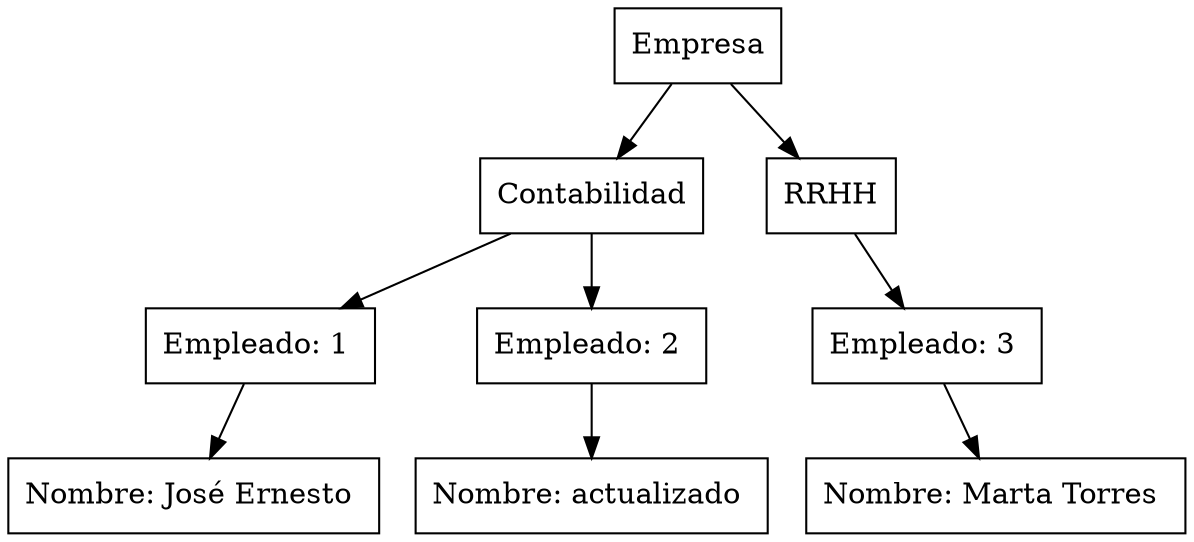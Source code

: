 digraph G { 
node[shape=elipse] 
nodoRaiz[label="Empresa"] 
nodoDeptoContabilidad[label="Contabilidad"] 
nodoRaiz ->nodoDeptoContabilidad
nodoEmpl1[label="Empleado: 1 "] 
nodoDeptoContabilidad->nodoEmpl1
nodoEmpl1name[label="Nombre: José Ernesto "] 
nodoEmpl1->nodoEmpl1name
nodoEmpl2[label="Empleado: 2 "] 
nodoDeptoContabilidad->nodoEmpl2
nodoEmpl2name[label="Nombre: actualizado "] 
nodoEmpl2->nodoEmpl2name
nodoDeptoRRHH[label="RRHH"] 
nodoRaiz ->nodoDeptoRRHH
nodoEmpl3[label="Empleado: 3 "] 
nodoDeptoRRHH->nodoEmpl3
nodoEmpl3name[label="Nombre: Marta Torres "] 
nodoEmpl3->nodoEmpl3name
}